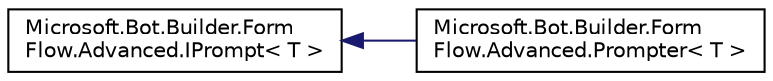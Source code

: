 digraph "Graphical Class Hierarchy"
{
  edge [fontname="Helvetica",fontsize="10",labelfontname="Helvetica",labelfontsize="10"];
  node [fontname="Helvetica",fontsize="10",shape=record];
  rankdir="LR";
  Node1 [label="Microsoft.Bot.Builder.Form\lFlow.Advanced.IPrompt\< T \>",height=0.2,width=0.4,color="black", fillcolor="white", style="filled",URL="$de/d91/interface_microsoft_1_1_bot_1_1_builder_1_1_form_flow_1_1_advanced_1_1_i_prompt.html",tooltip="Interface for a prompt and its associated recognizer. "];
  Node1 -> Node2 [dir="back",color="midnightblue",fontsize="10",style="solid",fontname="Helvetica"];
  Node2 [label="Microsoft.Bot.Builder.Form\lFlow.Advanced.Prompter\< T \>",height=0.2,width=0.4,color="black", fillcolor="white", style="filled",URL="$d5/d80/class_microsoft_1_1_bot_1_1_builder_1_1_form_flow_1_1_advanced_1_1_prompter.html",tooltip="A prompt and recognizer packaged together. "];
}
